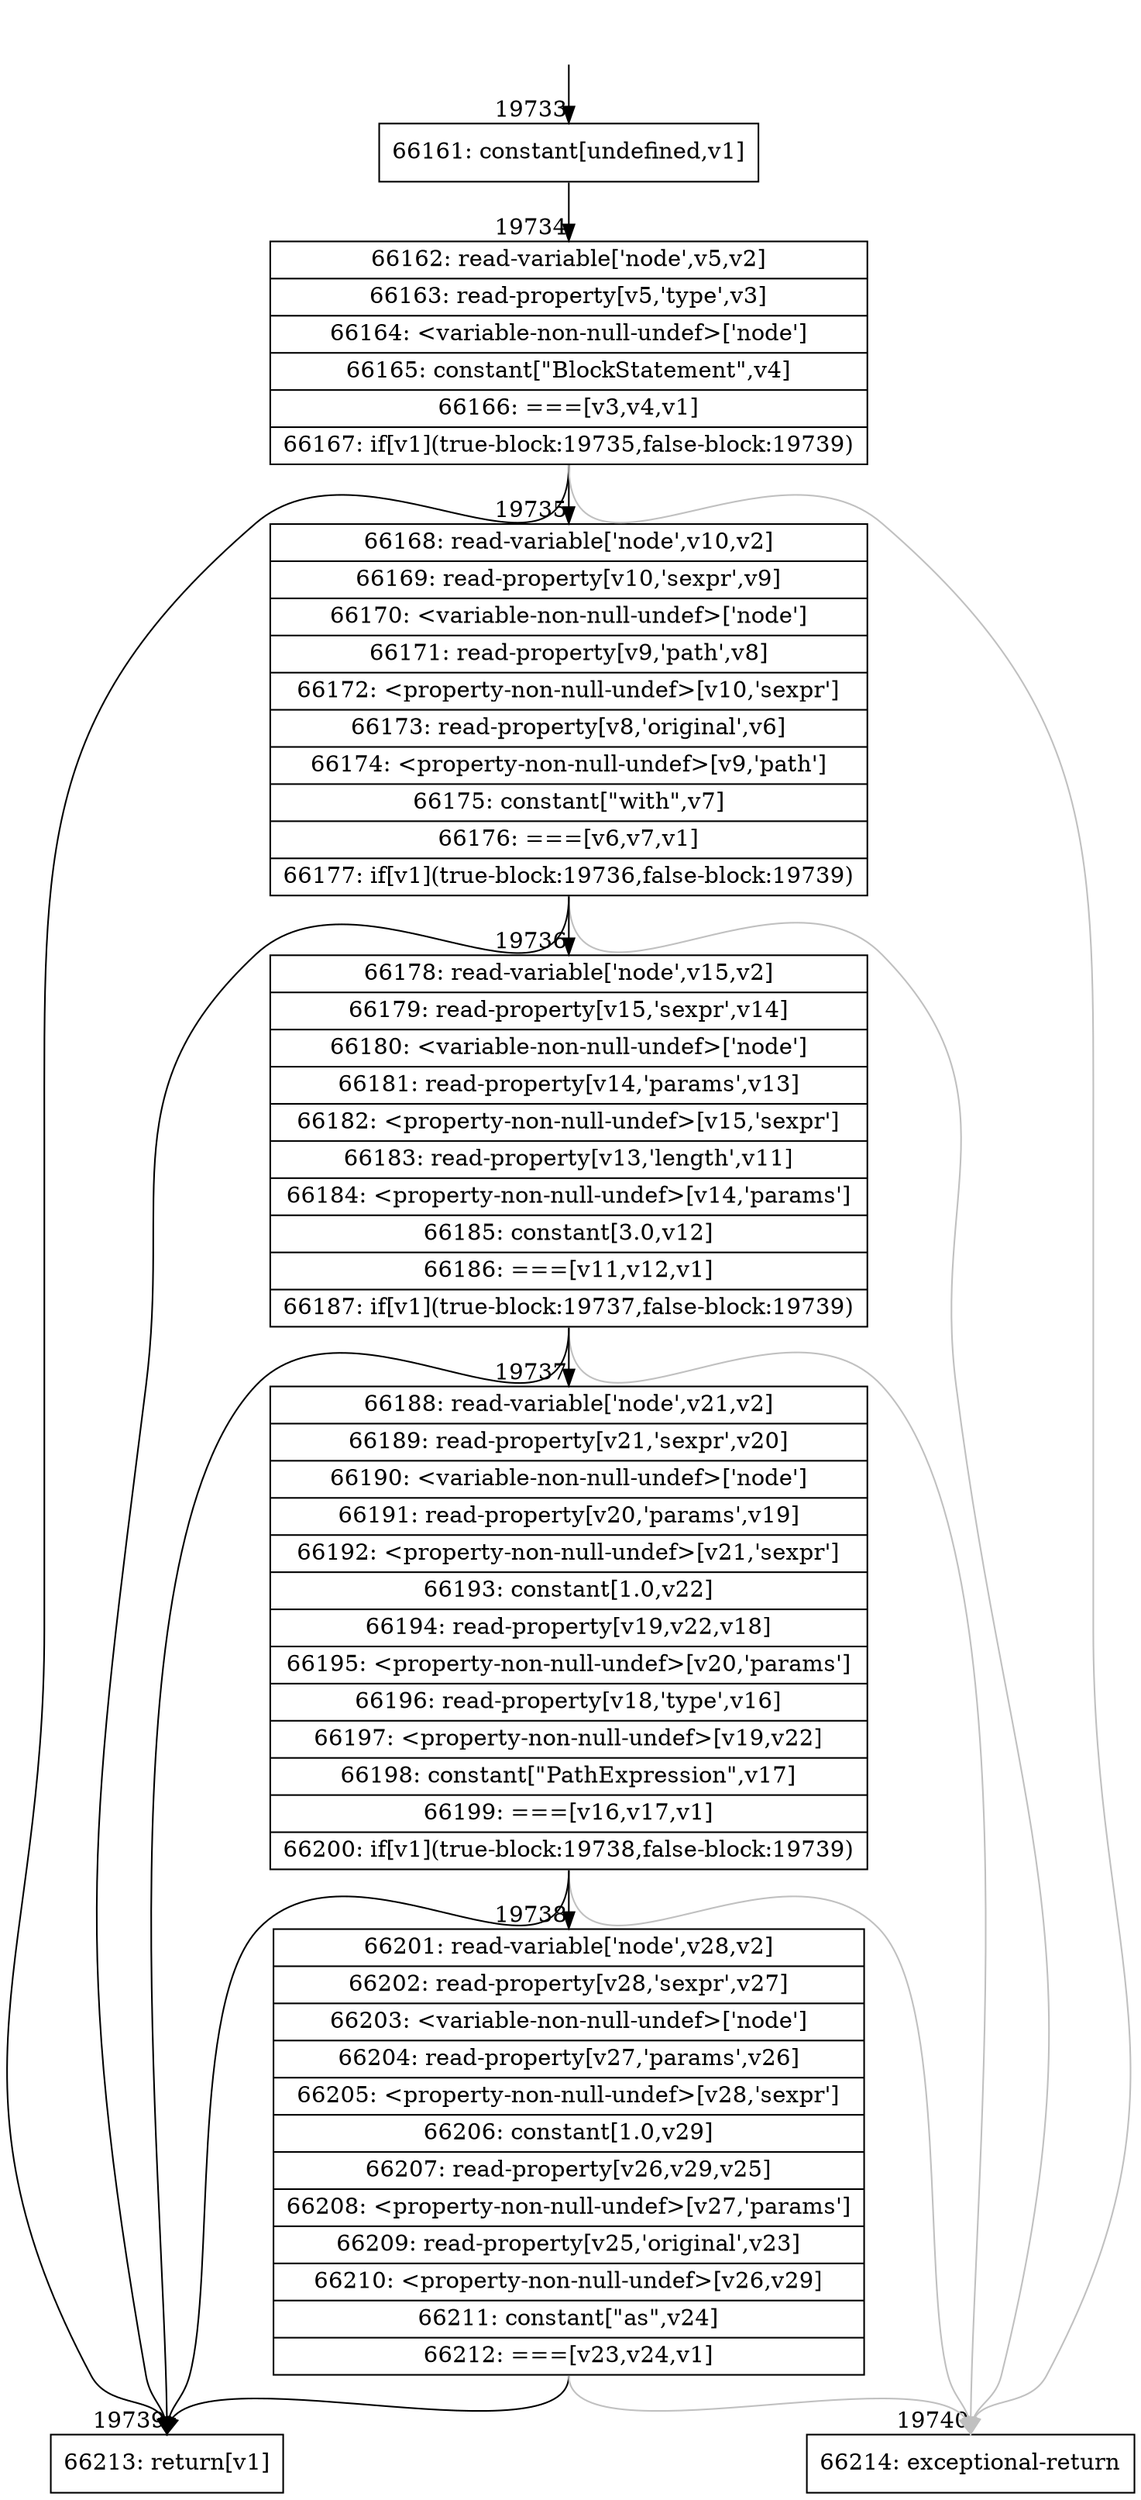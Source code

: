 digraph {
rankdir="TD"
BB_entry1702[shape=none,label=""];
BB_entry1702 -> BB19733 [tailport=s, headport=n, headlabel="    19733"]
BB19733 [shape=record label="{66161: constant[undefined,v1]}" ] 
BB19733 -> BB19734 [tailport=s, headport=n, headlabel="      19734"]
BB19734 [shape=record label="{66162: read-variable['node',v5,v2]|66163: read-property[v5,'type',v3]|66164: \<variable-non-null-undef\>['node']|66165: constant[\"BlockStatement\",v4]|66166: ===[v3,v4,v1]|66167: if[v1](true-block:19735,false-block:19739)}" ] 
BB19734 -> BB19739 [tailport=s, headport=n, headlabel="      19739"]
BB19734 -> BB19735 [tailport=s, headport=n, headlabel="      19735"]
BB19734 -> BB19740 [tailport=s, headport=n, color=gray, headlabel="      19740"]
BB19735 [shape=record label="{66168: read-variable['node',v10,v2]|66169: read-property[v10,'sexpr',v9]|66170: \<variable-non-null-undef\>['node']|66171: read-property[v9,'path',v8]|66172: \<property-non-null-undef\>[v10,'sexpr']|66173: read-property[v8,'original',v6]|66174: \<property-non-null-undef\>[v9,'path']|66175: constant[\"with\",v7]|66176: ===[v6,v7,v1]|66177: if[v1](true-block:19736,false-block:19739)}" ] 
BB19735 -> BB19739 [tailport=s, headport=n]
BB19735 -> BB19736 [tailport=s, headport=n, headlabel="      19736"]
BB19735 -> BB19740 [tailport=s, headport=n, color=gray]
BB19736 [shape=record label="{66178: read-variable['node',v15,v2]|66179: read-property[v15,'sexpr',v14]|66180: \<variable-non-null-undef\>['node']|66181: read-property[v14,'params',v13]|66182: \<property-non-null-undef\>[v15,'sexpr']|66183: read-property[v13,'length',v11]|66184: \<property-non-null-undef\>[v14,'params']|66185: constant[3.0,v12]|66186: ===[v11,v12,v1]|66187: if[v1](true-block:19737,false-block:19739)}" ] 
BB19736 -> BB19739 [tailport=s, headport=n]
BB19736 -> BB19737 [tailport=s, headport=n, headlabel="      19737"]
BB19736 -> BB19740 [tailport=s, headport=n, color=gray]
BB19737 [shape=record label="{66188: read-variable['node',v21,v2]|66189: read-property[v21,'sexpr',v20]|66190: \<variable-non-null-undef\>['node']|66191: read-property[v20,'params',v19]|66192: \<property-non-null-undef\>[v21,'sexpr']|66193: constant[1.0,v22]|66194: read-property[v19,v22,v18]|66195: \<property-non-null-undef\>[v20,'params']|66196: read-property[v18,'type',v16]|66197: \<property-non-null-undef\>[v19,v22]|66198: constant[\"PathExpression\",v17]|66199: ===[v16,v17,v1]|66200: if[v1](true-block:19738,false-block:19739)}" ] 
BB19737 -> BB19739 [tailport=s, headport=n]
BB19737 -> BB19738 [tailport=s, headport=n, headlabel="      19738"]
BB19737 -> BB19740 [tailport=s, headport=n, color=gray]
BB19738 [shape=record label="{66201: read-variable['node',v28,v2]|66202: read-property[v28,'sexpr',v27]|66203: \<variable-non-null-undef\>['node']|66204: read-property[v27,'params',v26]|66205: \<property-non-null-undef\>[v28,'sexpr']|66206: constant[1.0,v29]|66207: read-property[v26,v29,v25]|66208: \<property-non-null-undef\>[v27,'params']|66209: read-property[v25,'original',v23]|66210: \<property-non-null-undef\>[v26,v29]|66211: constant[\"as\",v24]|66212: ===[v23,v24,v1]}" ] 
BB19738 -> BB19739 [tailport=s, headport=n]
BB19738 -> BB19740 [tailport=s, headport=n, color=gray]
BB19739 [shape=record label="{66213: return[v1]}" ] 
BB19740 [shape=record label="{66214: exceptional-return}" ] 
//#$~ 36886
}

